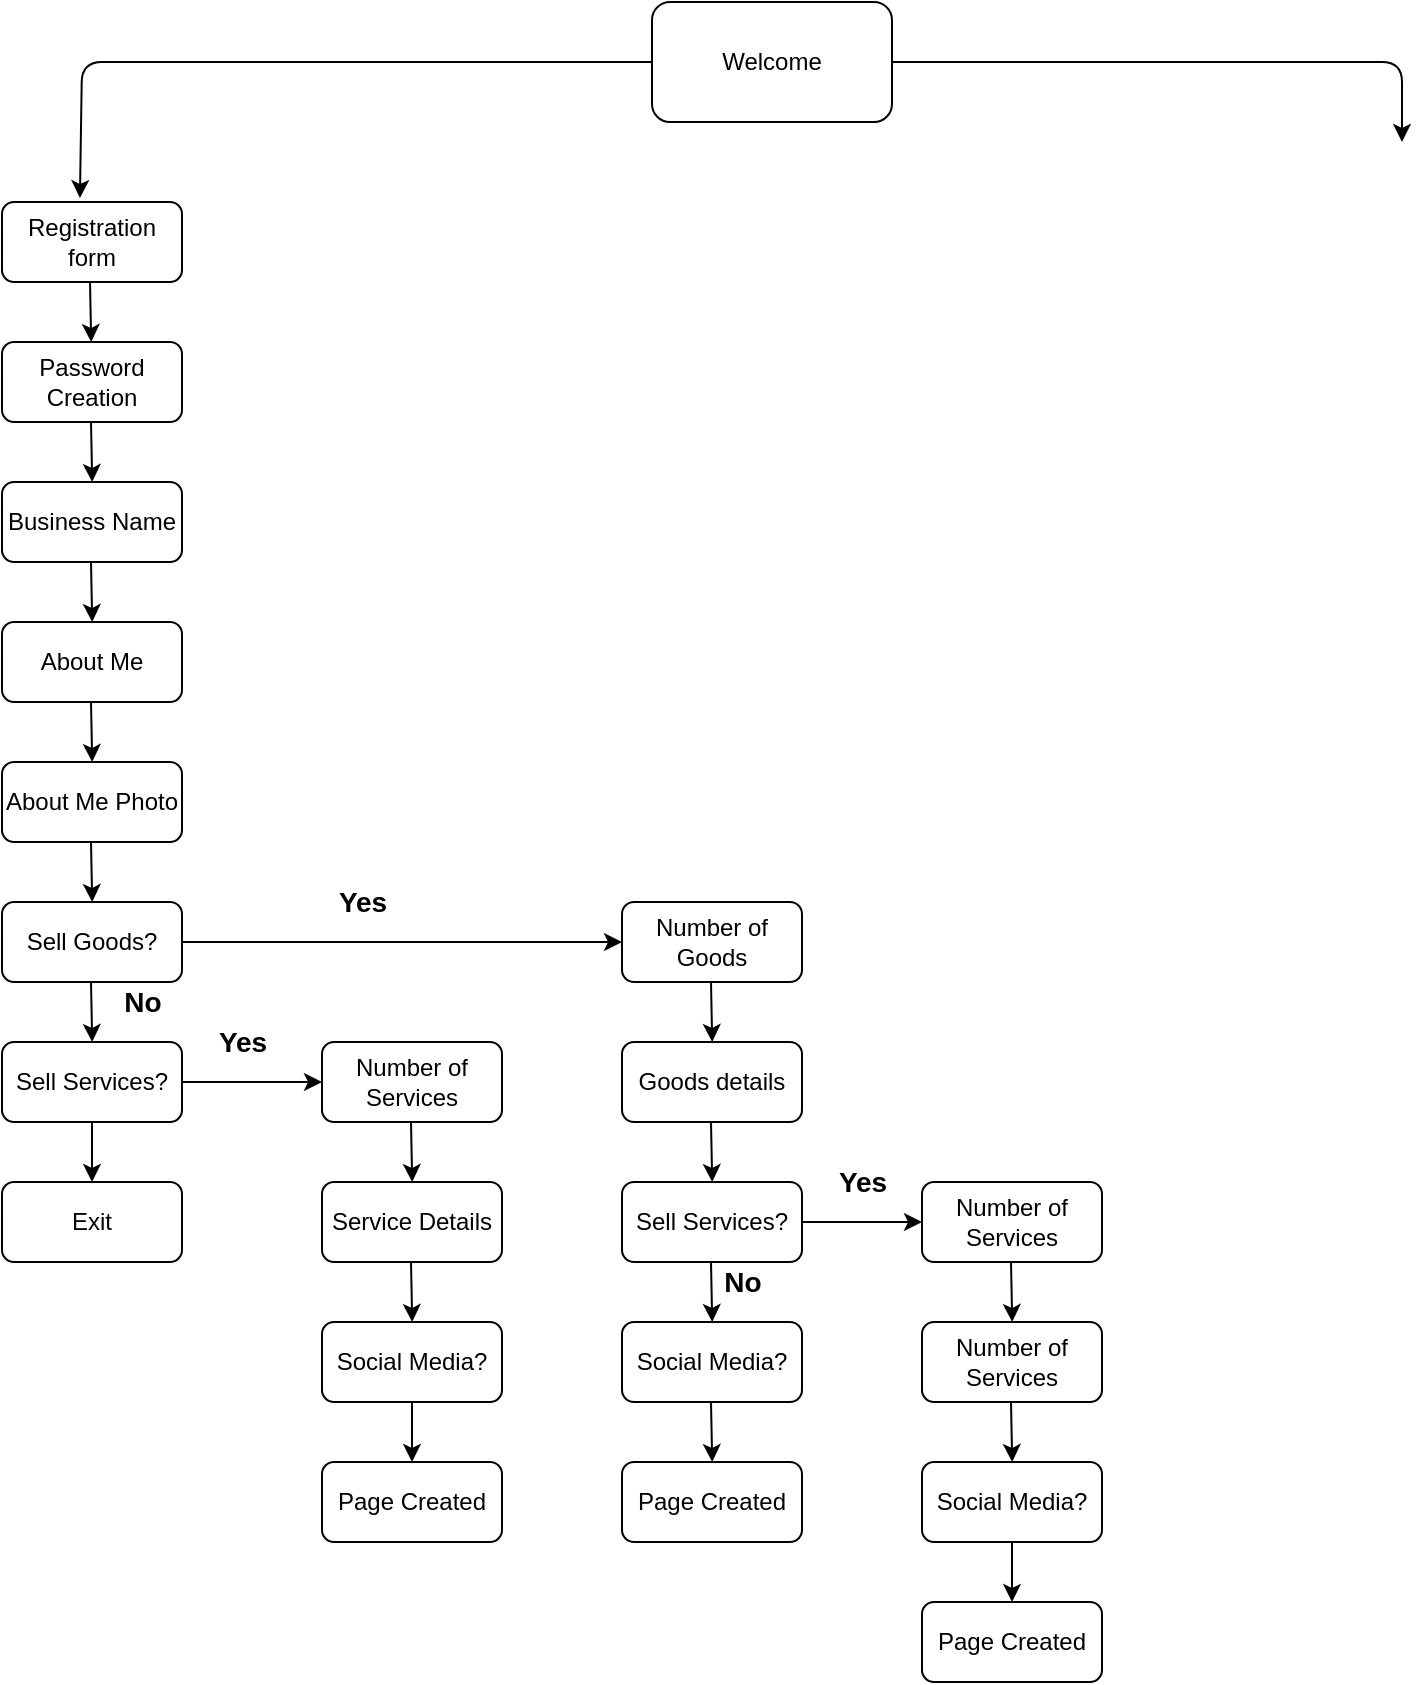 <mxfile version="14.2.7" type="github">
  <diagram id="EI-SLpZy4c11w0MKUhf8" name="Page-1">
    <mxGraphModel dx="1879" dy="912" grid="1" gridSize="10" guides="1" tooltips="1" connect="1" arrows="1" fold="1" page="1" pageScale="1" pageWidth="850" pageHeight="1100" math="0" shadow="0">
      <root>
        <mxCell id="0" />
        <mxCell id="1" parent="0" />
        <mxCell id="GBD44H0l0N1KtUBJfBsn-1" value="Welcome" style="rounded=1;whiteSpace=wrap;html=1;" parent="1" vertex="1">
          <mxGeometry x="365" y="20" width="120" height="60" as="geometry" />
        </mxCell>
        <mxCell id="GBD44H0l0N1KtUBJfBsn-8" value="Registration form" style="rounded=1;whiteSpace=wrap;html=1;" parent="1" vertex="1">
          <mxGeometry x="40" y="120" width="90" height="40" as="geometry" />
        </mxCell>
        <mxCell id="GBD44H0l0N1KtUBJfBsn-32" value="" style="endArrow=classic;html=1;entryX=0.433;entryY=-0.05;entryDx=0;entryDy=0;entryPerimeter=0;exitX=0;exitY=0.5;exitDx=0;exitDy=0;" parent="1" source="GBD44H0l0N1KtUBJfBsn-1" target="GBD44H0l0N1KtUBJfBsn-8" edge="1">
          <mxGeometry width="50" height="50" relative="1" as="geometry">
            <mxPoint x="360" y="50" as="sourcePoint" />
            <mxPoint x="84" y="120" as="targetPoint" />
            <Array as="points">
              <mxPoint x="80" y="50" />
            </Array>
          </mxGeometry>
        </mxCell>
        <mxCell id="GBD44H0l0N1KtUBJfBsn-33" value="" style="endArrow=classic;html=1;" parent="1" edge="1">
          <mxGeometry width="50" height="50" relative="1" as="geometry">
            <mxPoint x="485" y="50" as="sourcePoint" />
            <mxPoint x="740" y="90" as="targetPoint" />
            <Array as="points">
              <mxPoint x="740" y="50" />
            </Array>
          </mxGeometry>
        </mxCell>
        <mxCell id="PpAkLhA8qPiQrUPgmIep-2" value="Password Creation" style="rounded=1;whiteSpace=wrap;html=1;" vertex="1" parent="1">
          <mxGeometry x="40" y="190" width="90" height="40" as="geometry" />
        </mxCell>
        <mxCell id="PpAkLhA8qPiQrUPgmIep-3" value="Business Name" style="rounded=1;whiteSpace=wrap;html=1;" vertex="1" parent="1">
          <mxGeometry x="40" y="260" width="90" height="40" as="geometry" />
        </mxCell>
        <mxCell id="PpAkLhA8qPiQrUPgmIep-4" value="About Me" style="rounded=1;whiteSpace=wrap;html=1;" vertex="1" parent="1">
          <mxGeometry x="40" y="330" width="90" height="40" as="geometry" />
        </mxCell>
        <mxCell id="PpAkLhA8qPiQrUPgmIep-5" value="About Me Photo" style="rounded=1;whiteSpace=wrap;html=1;" vertex="1" parent="1">
          <mxGeometry x="40" y="400" width="90" height="40" as="geometry" />
        </mxCell>
        <mxCell id="PpAkLhA8qPiQrUPgmIep-6" value="Sell Goods?" style="rounded=1;whiteSpace=wrap;html=1;" vertex="1" parent="1">
          <mxGeometry x="40" y="470" width="90" height="40" as="geometry" />
        </mxCell>
        <mxCell id="PpAkLhA8qPiQrUPgmIep-26" value="" style="edgeStyle=orthogonalEdgeStyle;rounded=0;orthogonalLoop=1;jettySize=auto;html=1;" edge="1" parent="1" source="PpAkLhA8qPiQrUPgmIep-7" target="PpAkLhA8qPiQrUPgmIep-8">
          <mxGeometry relative="1" as="geometry" />
        </mxCell>
        <mxCell id="PpAkLhA8qPiQrUPgmIep-27" value="" style="edgeStyle=orthogonalEdgeStyle;rounded=0;orthogonalLoop=1;jettySize=auto;html=1;" edge="1" parent="1" source="PpAkLhA8qPiQrUPgmIep-7" target="PpAkLhA8qPiQrUPgmIep-12">
          <mxGeometry relative="1" as="geometry" />
        </mxCell>
        <mxCell id="PpAkLhA8qPiQrUPgmIep-7" value="Sell Services?" style="rounded=1;whiteSpace=wrap;html=1;" vertex="1" parent="1">
          <mxGeometry x="40" y="540" width="90" height="40" as="geometry" />
        </mxCell>
        <mxCell id="PpAkLhA8qPiQrUPgmIep-8" value="Exit" style="rounded=1;whiteSpace=wrap;html=1;" vertex="1" parent="1">
          <mxGeometry x="40" y="610" width="90" height="40" as="geometry" />
        </mxCell>
        <mxCell id="PpAkLhA8qPiQrUPgmIep-9" value="Number of Goods" style="rounded=1;whiteSpace=wrap;html=1;" vertex="1" parent="1">
          <mxGeometry x="350" y="470" width="90" height="40" as="geometry" />
        </mxCell>
        <mxCell id="PpAkLhA8qPiQrUPgmIep-10" value="Goods details" style="rounded=1;whiteSpace=wrap;html=1;" vertex="1" parent="1">
          <mxGeometry x="350" y="540" width="90" height="40" as="geometry" />
        </mxCell>
        <mxCell id="PpAkLhA8qPiQrUPgmIep-34" value="" style="edgeStyle=orthogonalEdgeStyle;rounded=0;orthogonalLoop=1;jettySize=auto;html=1;" edge="1" parent="1" source="PpAkLhA8qPiQrUPgmIep-11" target="PpAkLhA8qPiQrUPgmIep-14">
          <mxGeometry relative="1" as="geometry" />
        </mxCell>
        <mxCell id="PpAkLhA8qPiQrUPgmIep-11" value="Sell Services?" style="rounded=1;whiteSpace=wrap;html=1;" vertex="1" parent="1">
          <mxGeometry x="350" y="610" width="90" height="40" as="geometry" />
        </mxCell>
        <mxCell id="PpAkLhA8qPiQrUPgmIep-12" value="Number of Services" style="rounded=1;whiteSpace=wrap;html=1;" vertex="1" parent="1">
          <mxGeometry x="200" y="540" width="90" height="40" as="geometry" />
        </mxCell>
        <mxCell id="PpAkLhA8qPiQrUPgmIep-13" value="Service Details" style="rounded=1;whiteSpace=wrap;html=1;" vertex="1" parent="1">
          <mxGeometry x="200" y="610" width="90" height="40" as="geometry" />
        </mxCell>
        <mxCell id="PpAkLhA8qPiQrUPgmIep-14" value="Number of Services" style="rounded=1;whiteSpace=wrap;html=1;" vertex="1" parent="1">
          <mxGeometry x="500" y="610" width="90" height="40" as="geometry" />
        </mxCell>
        <mxCell id="PpAkLhA8qPiQrUPgmIep-15" value="Number of Services" style="rounded=1;whiteSpace=wrap;html=1;" vertex="1" parent="1">
          <mxGeometry x="500" y="680" width="90" height="40" as="geometry" />
        </mxCell>
        <mxCell id="PpAkLhA8qPiQrUPgmIep-16" value="Social Media?" style="rounded=1;whiteSpace=wrap;html=1;" vertex="1" parent="1">
          <mxGeometry x="350" y="680" width="90" height="40" as="geometry" />
        </mxCell>
        <mxCell id="PpAkLhA8qPiQrUPgmIep-36" value="" style="edgeStyle=orthogonalEdgeStyle;rounded=0;orthogonalLoop=1;jettySize=auto;html=1;" edge="1" parent="1" source="PpAkLhA8qPiQrUPgmIep-17" target="PpAkLhA8qPiQrUPgmIep-22">
          <mxGeometry relative="1" as="geometry" />
        </mxCell>
        <mxCell id="PpAkLhA8qPiQrUPgmIep-17" value="Social Media?" style="rounded=1;whiteSpace=wrap;html=1;" vertex="1" parent="1">
          <mxGeometry x="500" y="750" width="90" height="40" as="geometry" />
        </mxCell>
        <mxCell id="PpAkLhA8qPiQrUPgmIep-30" value="" style="edgeStyle=orthogonalEdgeStyle;rounded=0;orthogonalLoop=1;jettySize=auto;html=1;" edge="1" parent="1" source="PpAkLhA8qPiQrUPgmIep-18" target="PpAkLhA8qPiQrUPgmIep-19">
          <mxGeometry relative="1" as="geometry" />
        </mxCell>
        <mxCell id="PpAkLhA8qPiQrUPgmIep-18" value="Social Media?" style="rounded=1;whiteSpace=wrap;html=1;" vertex="1" parent="1">
          <mxGeometry x="200" y="680" width="90" height="40" as="geometry" />
        </mxCell>
        <mxCell id="PpAkLhA8qPiQrUPgmIep-19" value="Page Created" style="rounded=1;whiteSpace=wrap;html=1;" vertex="1" parent="1">
          <mxGeometry x="200" y="750" width="90" height="40" as="geometry" />
        </mxCell>
        <mxCell id="PpAkLhA8qPiQrUPgmIep-21" value="Page Created" style="rounded=1;whiteSpace=wrap;html=1;" vertex="1" parent="1">
          <mxGeometry x="350" y="750" width="90" height="40" as="geometry" />
        </mxCell>
        <mxCell id="PpAkLhA8qPiQrUPgmIep-22" value="Page Created" style="rounded=1;whiteSpace=wrap;html=1;" vertex="1" parent="1">
          <mxGeometry x="500" y="820" width="90" height="40" as="geometry" />
        </mxCell>
        <mxCell id="PpAkLhA8qPiQrUPgmIep-31" value="" style="endArrow=classic;html=1;entryX=0;entryY=0.5;entryDx=0;entryDy=0;" edge="1" parent="1" target="PpAkLhA8qPiQrUPgmIep-9">
          <mxGeometry width="50" height="50" relative="1" as="geometry">
            <mxPoint x="130" y="490" as="sourcePoint" />
            <mxPoint x="180" y="440" as="targetPoint" />
            <Array as="points" />
          </mxGeometry>
        </mxCell>
        <mxCell id="PpAkLhA8qPiQrUPgmIep-37" value="" style="endArrow=classic;html=1;" edge="1" parent="1" target="PpAkLhA8qPiQrUPgmIep-2">
          <mxGeometry width="50" height="50" relative="1" as="geometry">
            <mxPoint x="84" y="160" as="sourcePoint" />
            <mxPoint x="130" y="110" as="targetPoint" />
          </mxGeometry>
        </mxCell>
        <mxCell id="PpAkLhA8qPiQrUPgmIep-38" value="" style="endArrow=classic;html=1;" edge="1" parent="1">
          <mxGeometry width="50" height="50" relative="1" as="geometry">
            <mxPoint x="84.5" y="230" as="sourcePoint" />
            <mxPoint x="85.1" y="260" as="targetPoint" />
          </mxGeometry>
        </mxCell>
        <mxCell id="PpAkLhA8qPiQrUPgmIep-39" value="" style="endArrow=classic;html=1;" edge="1" parent="1">
          <mxGeometry width="50" height="50" relative="1" as="geometry">
            <mxPoint x="84.5" y="300" as="sourcePoint" />
            <mxPoint x="85.1" y="330" as="targetPoint" />
          </mxGeometry>
        </mxCell>
        <mxCell id="PpAkLhA8qPiQrUPgmIep-40" value="" style="endArrow=classic;html=1;" edge="1" parent="1">
          <mxGeometry width="50" height="50" relative="1" as="geometry">
            <mxPoint x="84.5" y="370" as="sourcePoint" />
            <mxPoint x="85.1" y="400" as="targetPoint" />
          </mxGeometry>
        </mxCell>
        <mxCell id="PpAkLhA8qPiQrUPgmIep-41" value="" style="endArrow=classic;html=1;" edge="1" parent="1">
          <mxGeometry width="50" height="50" relative="1" as="geometry">
            <mxPoint x="84.5" y="440" as="sourcePoint" />
            <mxPoint x="85.1" y="470" as="targetPoint" />
          </mxGeometry>
        </mxCell>
        <mxCell id="PpAkLhA8qPiQrUPgmIep-42" value="" style="endArrow=classic;html=1;" edge="1" parent="1">
          <mxGeometry width="50" height="50" relative="1" as="geometry">
            <mxPoint x="84.5" y="510" as="sourcePoint" />
            <mxPoint x="85.1" y="540" as="targetPoint" />
          </mxGeometry>
        </mxCell>
        <mxCell id="PpAkLhA8qPiQrUPgmIep-43" value="" style="endArrow=classic;html=1;" edge="1" parent="1">
          <mxGeometry width="50" height="50" relative="1" as="geometry">
            <mxPoint x="244.5" y="580" as="sourcePoint" />
            <mxPoint x="245.1" y="610" as="targetPoint" />
          </mxGeometry>
        </mxCell>
        <mxCell id="PpAkLhA8qPiQrUPgmIep-44" value="" style="endArrow=classic;html=1;" edge="1" parent="1">
          <mxGeometry width="50" height="50" relative="1" as="geometry">
            <mxPoint x="244.5" y="650" as="sourcePoint" />
            <mxPoint x="245.1" y="680" as="targetPoint" />
          </mxGeometry>
        </mxCell>
        <mxCell id="PpAkLhA8qPiQrUPgmIep-45" value="" style="endArrow=classic;html=1;" edge="1" parent="1">
          <mxGeometry width="50" height="50" relative="1" as="geometry">
            <mxPoint x="394.5" y="510" as="sourcePoint" />
            <mxPoint x="395.1" y="540" as="targetPoint" />
          </mxGeometry>
        </mxCell>
        <mxCell id="PpAkLhA8qPiQrUPgmIep-46" value="" style="endArrow=classic;html=1;" edge="1" parent="1">
          <mxGeometry width="50" height="50" relative="1" as="geometry">
            <mxPoint x="394.5" y="580" as="sourcePoint" />
            <mxPoint x="395.1" y="610" as="targetPoint" />
          </mxGeometry>
        </mxCell>
        <mxCell id="PpAkLhA8qPiQrUPgmIep-47" value="" style="endArrow=classic;html=1;" edge="1" parent="1">
          <mxGeometry width="50" height="50" relative="1" as="geometry">
            <mxPoint x="394.5" y="650" as="sourcePoint" />
            <mxPoint x="395.1" y="680" as="targetPoint" />
          </mxGeometry>
        </mxCell>
        <mxCell id="PpAkLhA8qPiQrUPgmIep-48" value="" style="endArrow=classic;html=1;" edge="1" parent="1">
          <mxGeometry width="50" height="50" relative="1" as="geometry">
            <mxPoint x="394.5" y="720" as="sourcePoint" />
            <mxPoint x="395.1" y="750" as="targetPoint" />
          </mxGeometry>
        </mxCell>
        <mxCell id="PpAkLhA8qPiQrUPgmIep-49" value="" style="endArrow=classic;html=1;" edge="1" parent="1">
          <mxGeometry width="50" height="50" relative="1" as="geometry">
            <mxPoint x="544.5" y="650" as="sourcePoint" />
            <mxPoint x="545.1" y="680" as="targetPoint" />
          </mxGeometry>
        </mxCell>
        <mxCell id="PpAkLhA8qPiQrUPgmIep-50" value="" style="endArrow=classic;html=1;" edge="1" parent="1">
          <mxGeometry width="50" height="50" relative="1" as="geometry">
            <mxPoint x="544.5" y="720" as="sourcePoint" />
            <mxPoint x="545.1" y="750" as="targetPoint" />
          </mxGeometry>
        </mxCell>
        <mxCell id="PpAkLhA8qPiQrUPgmIep-51" value="&lt;b&gt;&lt;font style=&quot;font-size: 14px&quot;&gt;Yes&lt;/font&gt;&lt;/b&gt;" style="text;html=1;resizable=0;autosize=1;align=center;verticalAlign=middle;points=[];fillColor=none;strokeColor=none;rounded=0;" vertex="1" parent="1">
          <mxGeometry x="200" y="460" width="40" height="20" as="geometry" />
        </mxCell>
        <mxCell id="PpAkLhA8qPiQrUPgmIep-52" value="&lt;font style=&quot;font-size: 14px&quot;&gt;&lt;b&gt;No&lt;/b&gt;&lt;/font&gt;" style="text;html=1;resizable=0;autosize=1;align=center;verticalAlign=middle;points=[];fillColor=none;strokeColor=none;rounded=0;" vertex="1" parent="1">
          <mxGeometry x="95" y="510" width="30" height="20" as="geometry" />
        </mxCell>
        <mxCell id="PpAkLhA8qPiQrUPgmIep-53" value="&lt;font style=&quot;font-size: 14px&quot;&gt;&lt;b&gt;Yes&lt;/b&gt;&lt;/font&gt;" style="text;html=1;resizable=0;autosize=1;align=center;verticalAlign=middle;points=[];fillColor=none;strokeColor=none;rounded=0;" vertex="1" parent="1">
          <mxGeometry x="140" y="530" width="40" height="20" as="geometry" />
        </mxCell>
        <mxCell id="PpAkLhA8qPiQrUPgmIep-54" value="&lt;font style=&quot;font-size: 14px&quot;&gt;&lt;b&gt;Yes&lt;/b&gt;&lt;/font&gt;" style="text;html=1;resizable=0;autosize=1;align=center;verticalAlign=middle;points=[];fillColor=none;strokeColor=none;rounded=0;" vertex="1" parent="1">
          <mxGeometry x="450" y="600" width="40" height="20" as="geometry" />
        </mxCell>
        <mxCell id="PpAkLhA8qPiQrUPgmIep-55" value="&lt;font style=&quot;font-size: 14px&quot;&gt;&lt;b&gt;No&lt;/b&gt;&lt;/font&gt;" style="text;html=1;resizable=0;autosize=1;align=center;verticalAlign=middle;points=[];fillColor=none;strokeColor=none;rounded=0;" vertex="1" parent="1">
          <mxGeometry x="395" y="650" width="30" height="20" as="geometry" />
        </mxCell>
      </root>
    </mxGraphModel>
  </diagram>
</mxfile>
